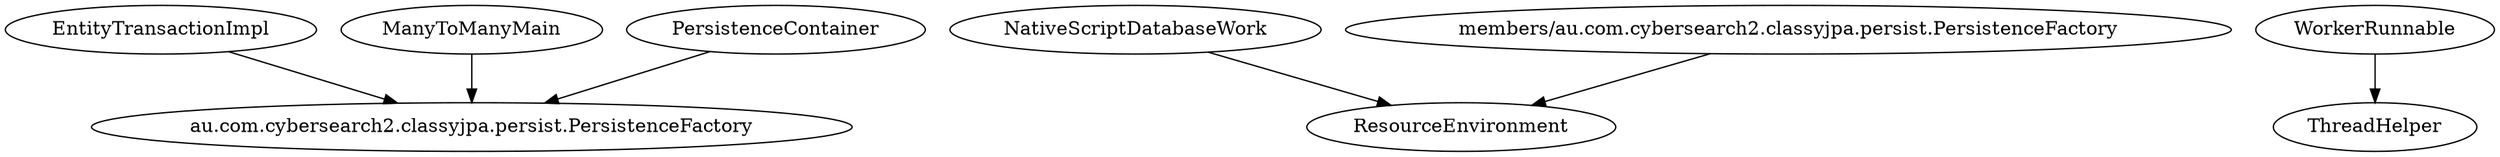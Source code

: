 digraph G1 {
  concentrate = true;
  n2 [label="au.com.cybersearch2.classyjpa.persist.PersistenceFactory"];
  EntityTransactionImpl -> n2;
  ManyToManyMain -> n2;
  NativeScriptDatabaseWork -> ResourceEnvironment;
  PersistenceContainer -> n2;
  WorkerRunnable -> ThreadHelper;
  n3 [label="members/au.com.cybersearch2.classyjpa.persist.PersistenceFactory"];
  n3 -> ResourceEnvironment;
}
